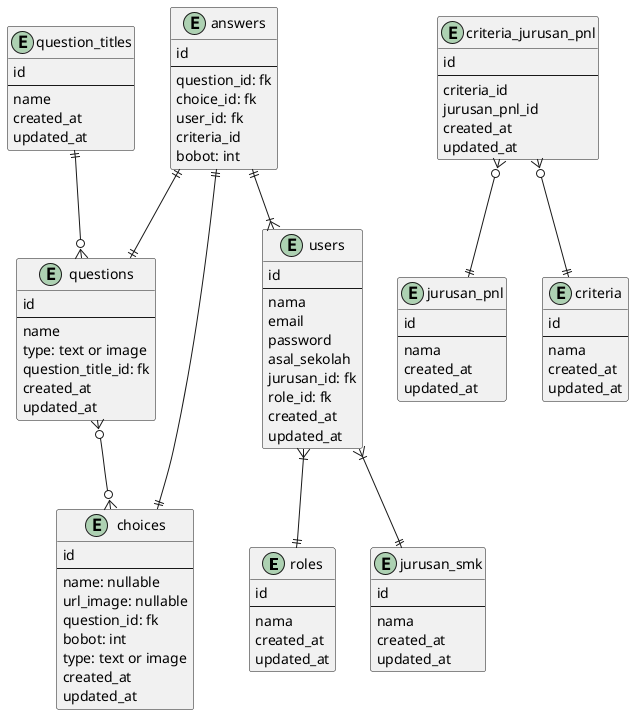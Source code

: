 @startuml

entity roles{
    id
    --
    nama
    created_at
    updated_at
}

entity jurusan_smk{
    id
    --
    nama
    created_at
    updated_at
}


entity users {
    id
    --
    nama
    email
    password
    asal_sekolah
    jurusan_id: fk
    role_id: fk
    created_at
    updated_at
}

entity question_titles {
    id
    --
    name
    created_at
    updated_at
}

entity questions {
    id
    --
    name
    type: text or image
    question_title_id: fk
    created_at
    updated_at
}

entity choices {
    id
    --
    name: nullable
    url_image: nullable
    question_id: fk
    bobot: int
    type: text or image
    created_at
    updated_at
}

entity answers {
    id
    --
    question_id: fk
    choice_id: fk
    user_id: fk
    criteria_id
    bobot: int
}

entity jurusan_pnl
{
    id
    --
    nama
    created_at
    updated_at
}

entity criteria
{
    id
    --
    nama
    created_at
    updated_at
}

entity criteria_jurusan_pnl
{
    id
    --
    criteria_id
    jurusan_pnl_id
    created_at
    updated_at
}


users }|--||roles
users }|--||jurusan_smk
question_titles ||--o{ questions
questions }o--o{ choices
choices ||--||answers
answers ||--|{ users
answers ||--|| questions
criteria_jurusan_pnl }o--|| criteria
criteria_jurusan_pnl }o--|| jurusan_pnl



@enduml
